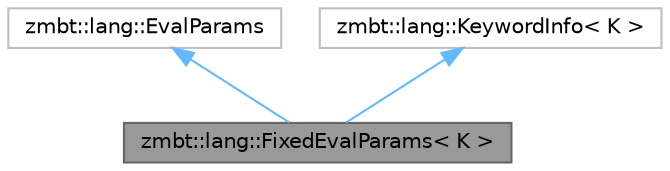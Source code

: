 digraph "zmbt::lang::FixedEvalParams&lt; K &gt;"
{
 // LATEX_PDF_SIZE
  bgcolor="transparent";
  edge [fontname=Helvetica,fontsize=10,labelfontname=Helvetica,labelfontsize=10];
  node [fontname=Helvetica,fontsize=10,shape=box,height=0.2,width=0.4];
  Node1 [id="Node000001",label="zmbt::lang::FixedEvalParams\< K \>",height=0.2,width=0.4,color="gray40", fillcolor="grey60", style="filled", fontcolor="black",tooltip=" "];
  Node2 -> Node1 [id="edge1_Node000001_Node000002",dir="back",color="steelblue1",style="solid",tooltip=" "];
  Node2 [id="Node000002",label="zmbt::lang::EvalParams",height=0.2,width=0.4,color="grey75", fillcolor="white", style="filled",URL="$classzmbt_1_1lang_1_1EvalParams.html",tooltip=" "];
  Node3 -> Node1 [id="edge2_Node000001_Node000003",dir="back",color="steelblue1",style="solid",tooltip=" "];
  Node3 [id="Node000003",label="zmbt::lang::KeywordInfo\< K \>",height=0.2,width=0.4,color="grey75", fillcolor="white", style="filled",URL="$structzmbt_1_1lang_1_1KeywordInfo.html",tooltip=" "];
}
